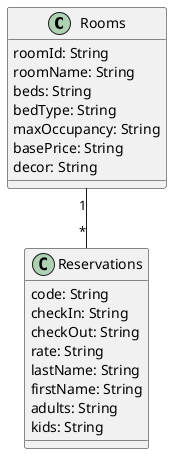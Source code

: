 @startuml "Inn1"


class Rooms{
  roomId: String
  roomName: String
  beds: String
  bedType: String
  maxOccupancy: String
  basePrice: String
  decor: String
}

class Reservations{
  code: String
  checkIn: String
  checkOut: String
  rate: String
  lastName: String
  firstName: String
  adults: String
  kids: String
}



Rooms "1" -- "*" Reservations


@enduml